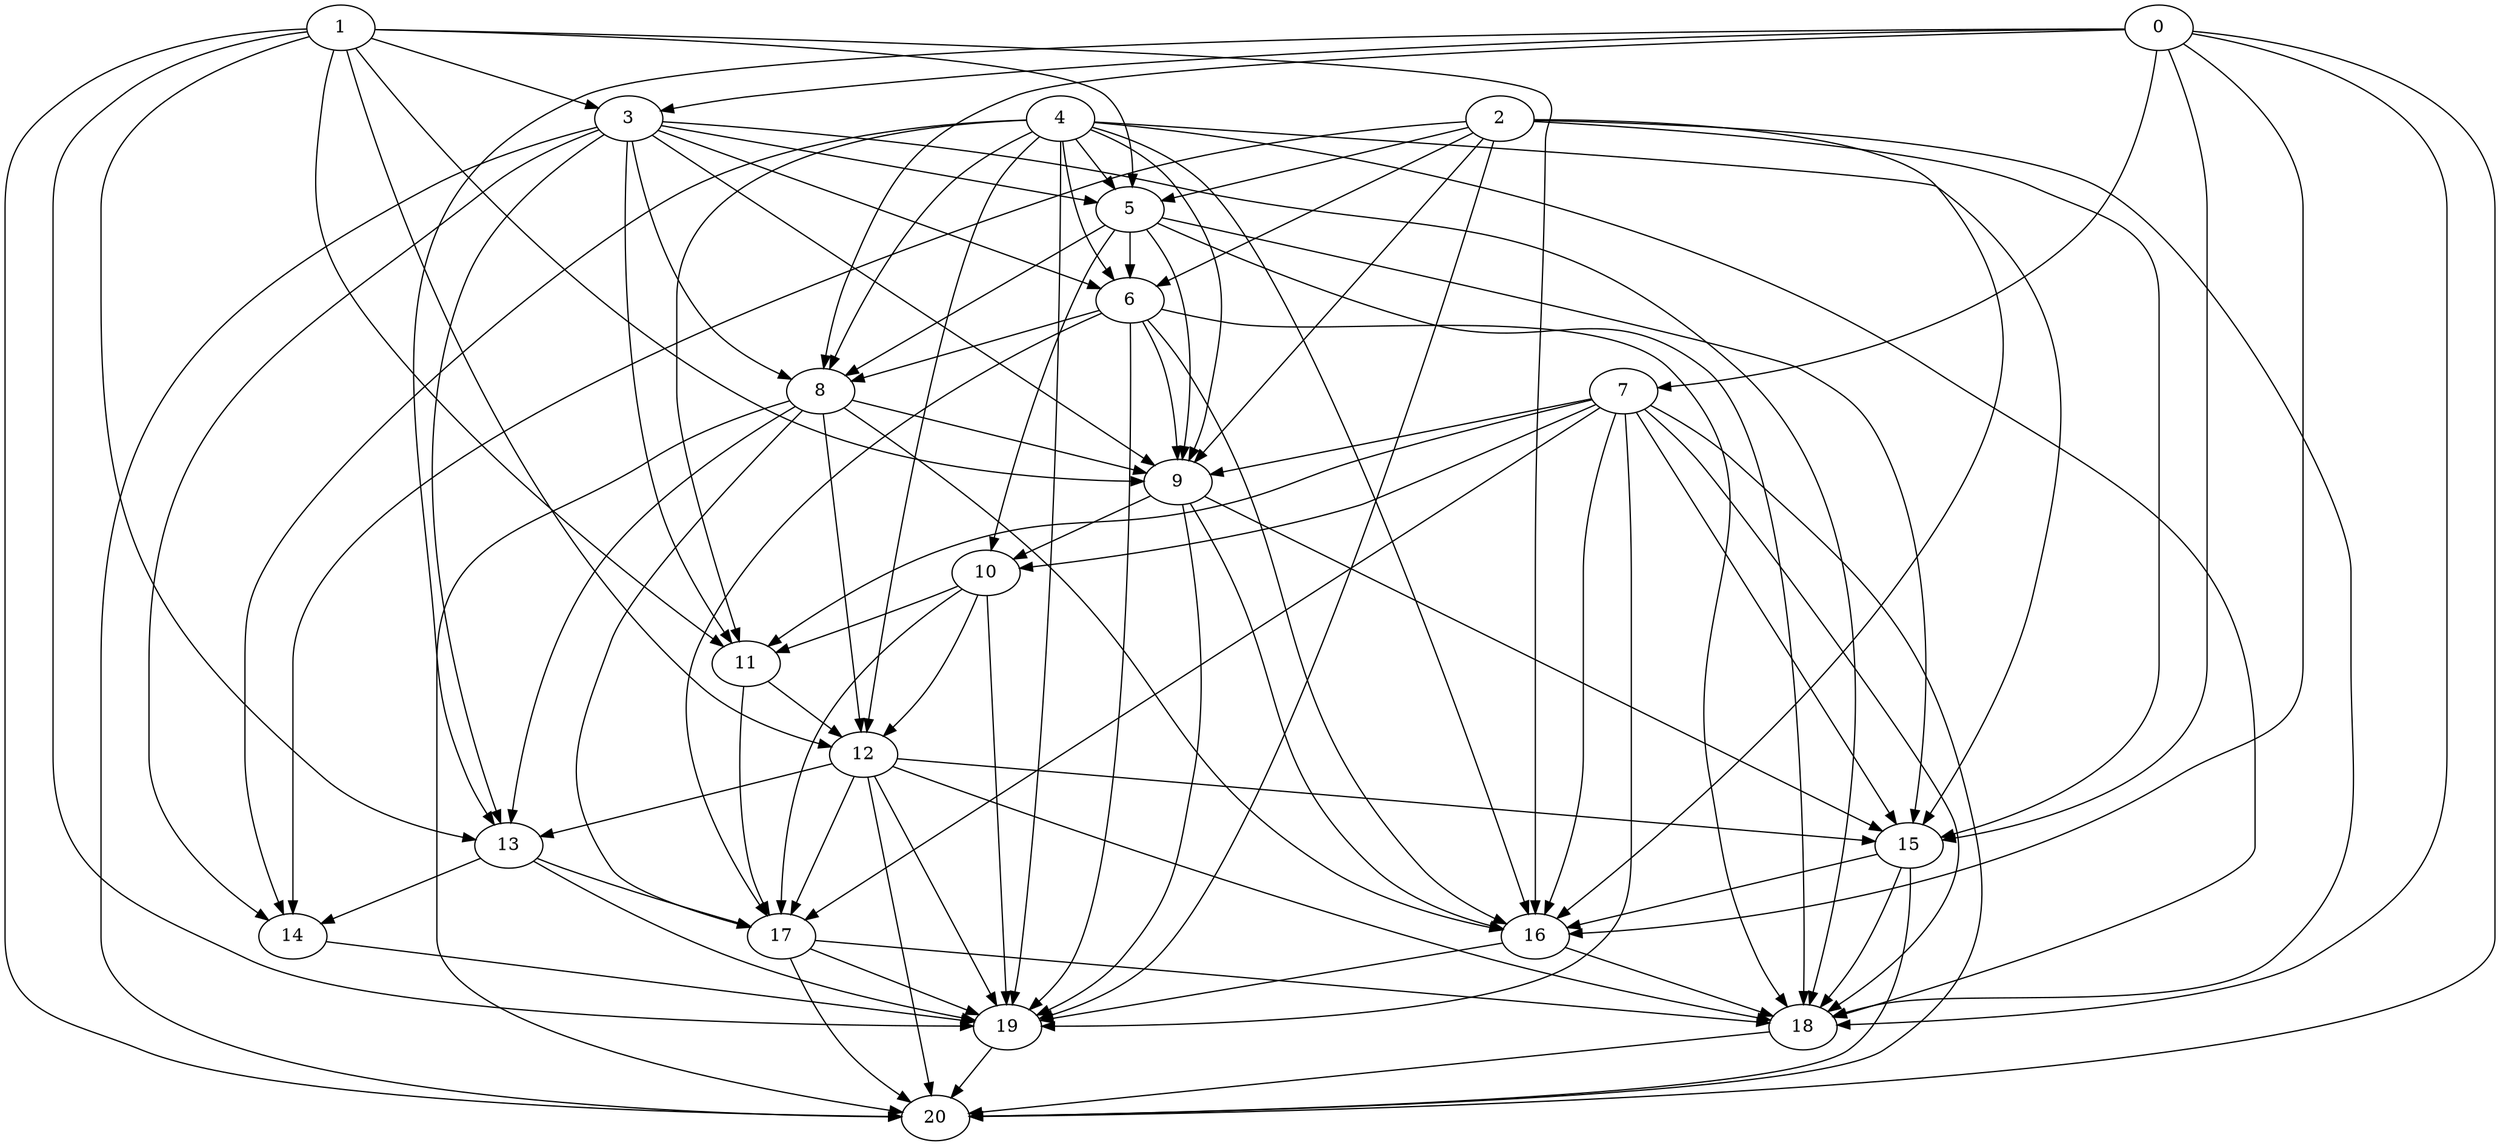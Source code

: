 digraph "Random_Nodes_21_Density_4.86_CCR_1.00_WeightType_Random_Homogeneous-4" {
1 [Weight=33];
0 [Weight=11];
2 [Weight=28];
3 [Weight=22];
4 [Weight=11];
5 [Weight=33];
6 [Weight=39];
8 [Weight=39];
7 [Weight=11];
9 [Weight=39];
10 [Weight=17];
11 [Weight=44];
12 [Weight=33];
15 [Weight=11];
13 [Weight=11];
16 [Weight=44];
17 [Weight=39];
14 [Weight=22];
19 [Weight=50];
18 [Weight=44];
20 [Weight=33];
0 -> 13 [Weight=9];
9 -> 10 [Weight=7];
3 -> 14 [Weight=9];
5 -> 9 [Weight=8];
9 -> 15 [Weight=5];
7 -> 10 [Weight=9];
19 -> 20 [Weight=3];
7 -> 18 [Weight=7];
12 -> 13 [Weight=5];
6 -> 17 [Weight=3];
5 -> 18 [Weight=7];
10 -> 12 [Weight=10];
18 -> 20 [Weight=5];
17 -> 18 [Weight=3];
4 -> 9 [Weight=6];
6 -> 9 [Weight=4];
0 -> 8 [Weight=8];
4 -> 5 [Weight=5];
17 -> 20 [Weight=9];
6 -> 8 [Weight=2];
2 -> 6 [Weight=6];
8 -> 13 [Weight=2];
11 -> 17 [Weight=7];
0 -> 16 [Weight=9];
3 -> 5 [Weight=3];
2 -> 5 [Weight=5];
1 -> 19 [Weight=6];
7 -> 19 [Weight=3];
15 -> 20 [Weight=3];
4 -> 11 [Weight=4];
5 -> 10 [Weight=6];
7 -> 16 [Weight=5];
4 -> 8 [Weight=5];
1 -> 5 [Weight=9];
7 -> 9 [Weight=6];
1 -> 9 [Weight=2];
9 -> 16 [Weight=7];
5 -> 8 [Weight=10];
2 -> 9 [Weight=2];
5 -> 6 [Weight=9];
3 -> 8 [Weight=7];
0 -> 18 [Weight=4];
4 -> 16 [Weight=8];
0 -> 15 [Weight=4];
1 -> 16 [Weight=7];
6 -> 19 [Weight=7];
8 -> 9 [Weight=10];
3 -> 20 [Weight=5];
6 -> 16 [Weight=4];
7 -> 11 [Weight=7];
11 -> 12 [Weight=4];
2 -> 16 [Weight=6];
12 -> 20 [Weight=6];
12 -> 18 [Weight=8];
3 -> 13 [Weight=5];
4 -> 19 [Weight=4];
1 -> 12 [Weight=5];
4 -> 15 [Weight=10];
1 -> 11 [Weight=6];
3 -> 11 [Weight=8];
10 -> 19 [Weight=6];
2 -> 18 [Weight=4];
2 -> 19 [Weight=6];
14 -> 19 [Weight=2];
16 -> 19 [Weight=9];
8 -> 16 [Weight=6];
4 -> 6 [Weight=2];
0 -> 7 [Weight=4];
3 -> 6 [Weight=10];
12 -> 17 [Weight=5];
15 -> 18 [Weight=2];
4 -> 18 [Weight=9];
10 -> 17 [Weight=8];
16 -> 18 [Weight=9];
8 -> 12 [Weight=4];
7 -> 15 [Weight=2];
8 -> 17 [Weight=2];
1 -> 13 [Weight=8];
0 -> 20 [Weight=3];
2 -> 15 [Weight=6];
12 -> 19 [Weight=5];
2 -> 14 [Weight=8];
1 -> 20 [Weight=7];
5 -> 15 [Weight=9];
0 -> 3 [Weight=5];
13 -> 19 [Weight=8];
4 -> 12 [Weight=10];
10 -> 11 [Weight=6];
6 -> 18 [Weight=10];
17 -> 19 [Weight=8];
3 -> 9 [Weight=7];
13 -> 17 [Weight=7];
7 -> 20 [Weight=7];
7 -> 17 [Weight=10];
9 -> 19 [Weight=8];
8 -> 20 [Weight=4];
3 -> 18 [Weight=3];
4 -> 14 [Weight=2];
12 -> 15 [Weight=7];
13 -> 14 [Weight=7];
1 -> 3 [Weight=3];
15 -> 16 [Weight=7];
}
